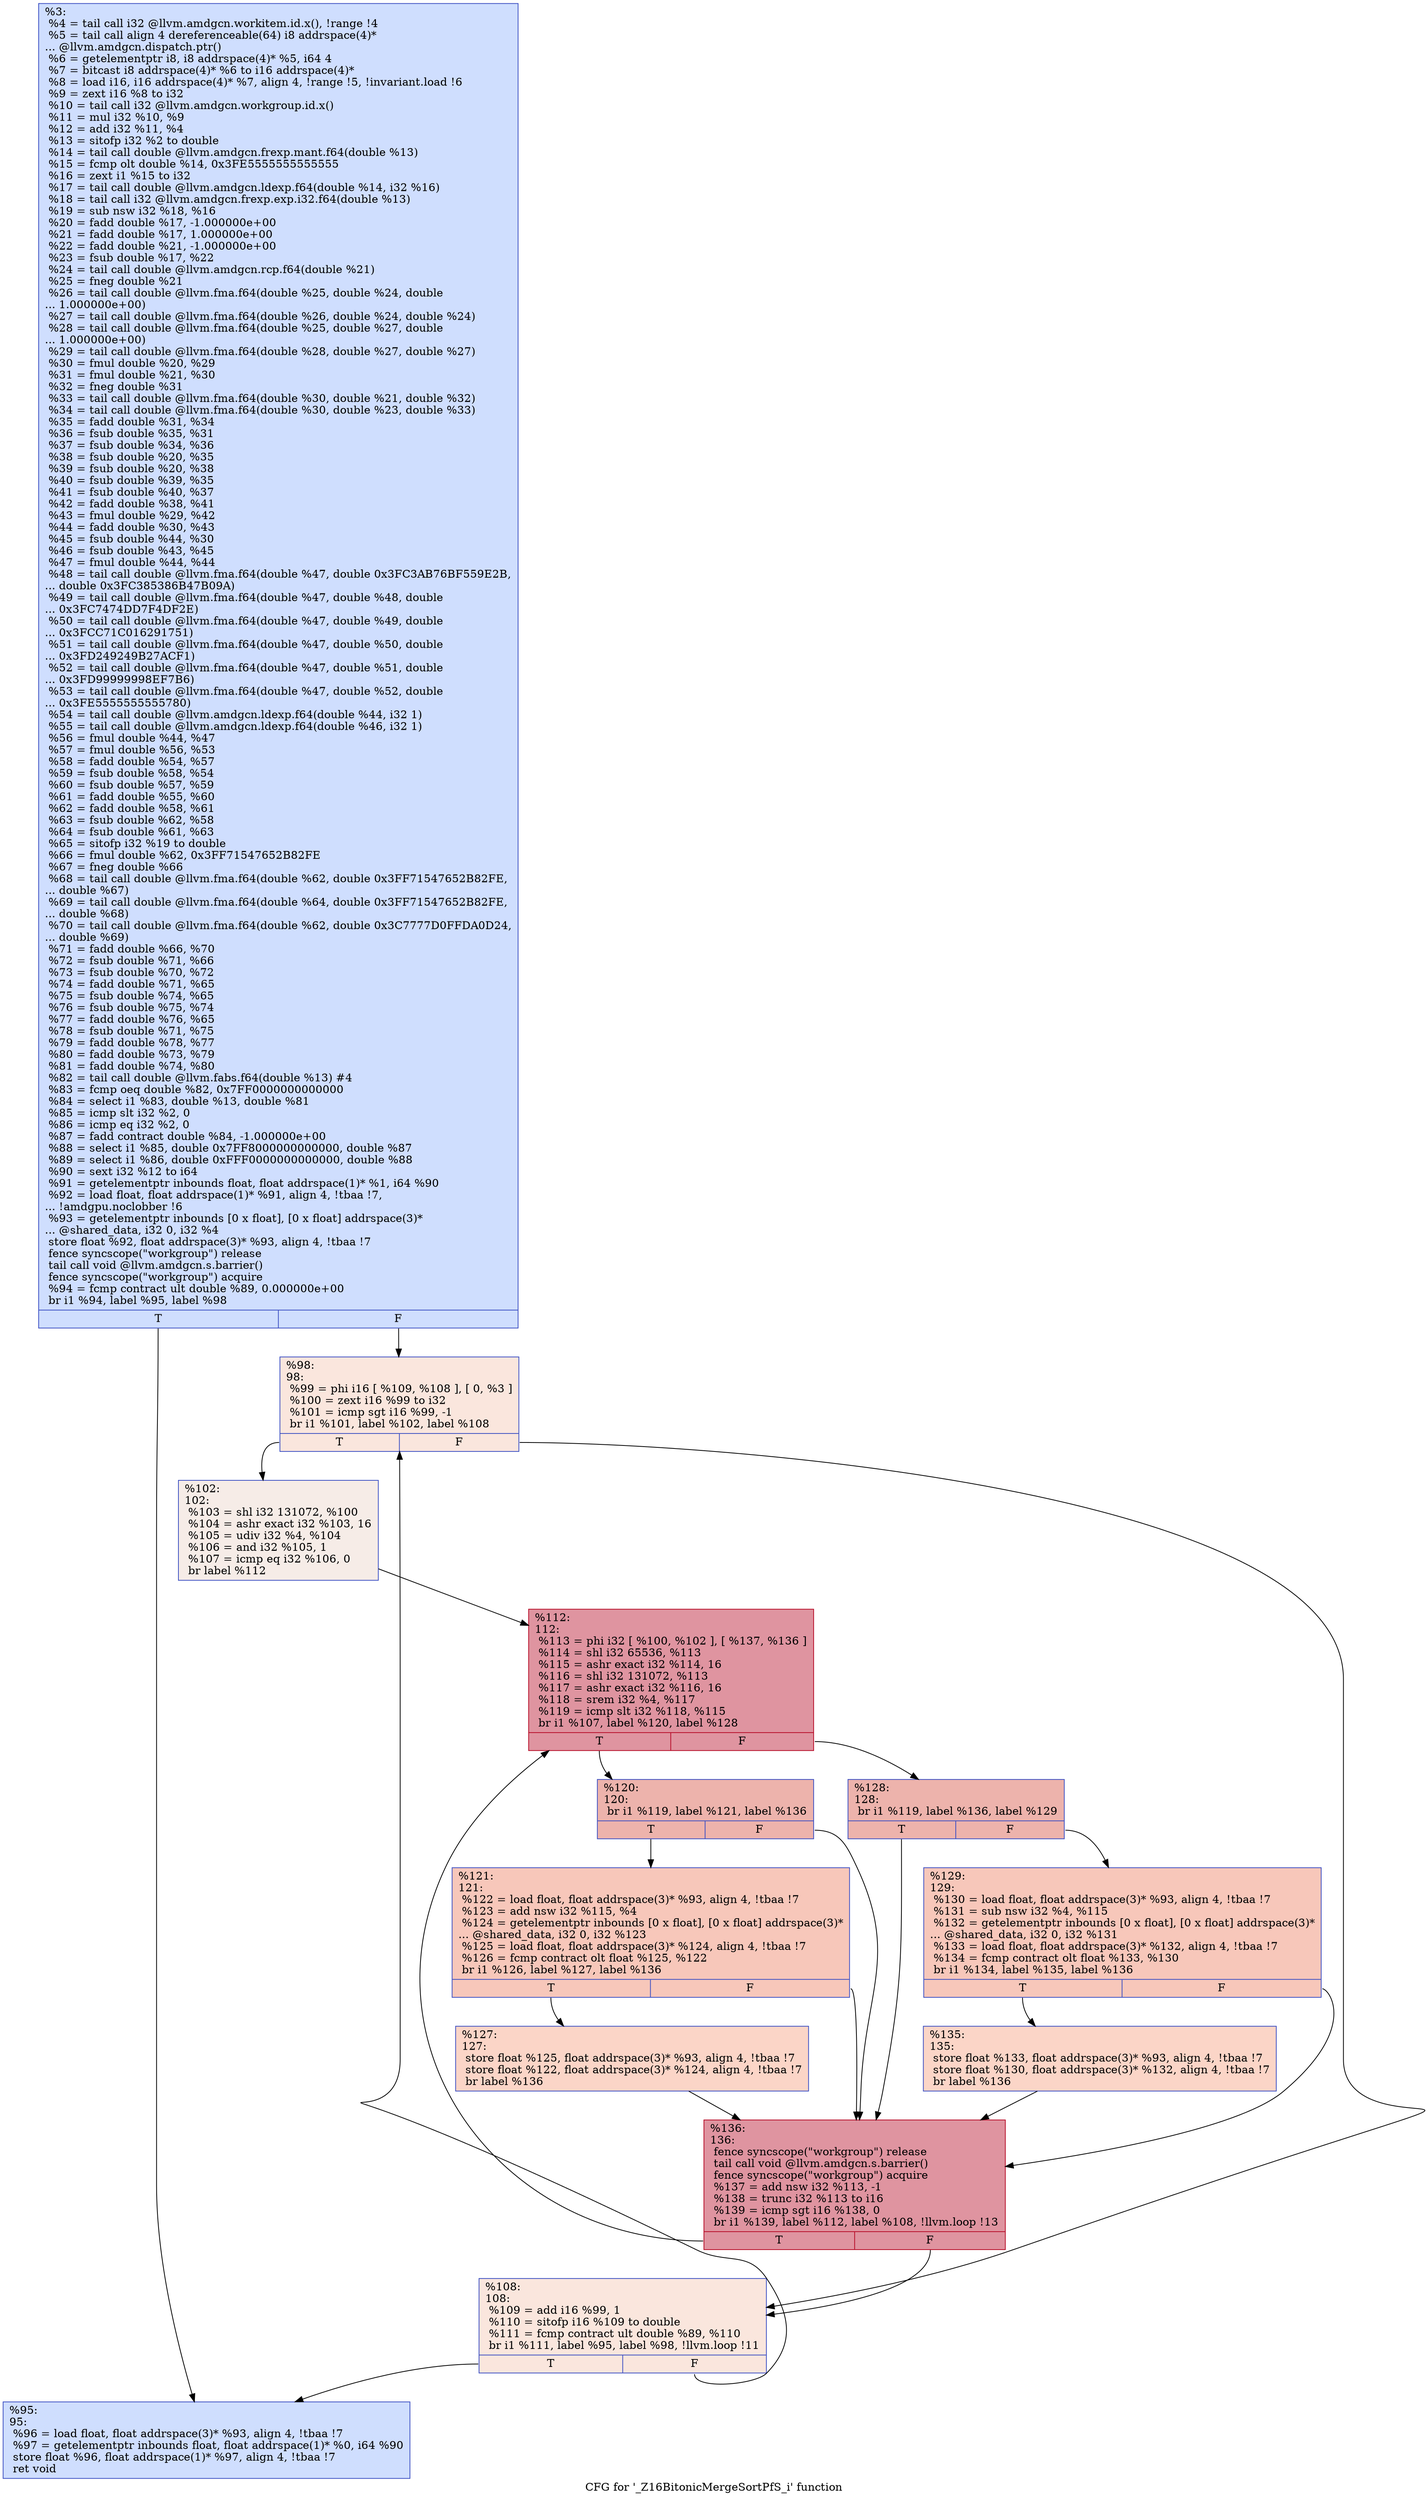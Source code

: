 digraph "CFG for '_Z16BitonicMergeSortPfS_i' function" {
	label="CFG for '_Z16BitonicMergeSortPfS_i' function";

	Node0x63ed580 [shape=record,color="#3d50c3ff", style=filled, fillcolor="#93b5fe70",label="{%3:\l  %4 = tail call i32 @llvm.amdgcn.workitem.id.x(), !range !4\l  %5 = tail call align 4 dereferenceable(64) i8 addrspace(4)*\l... @llvm.amdgcn.dispatch.ptr()\l  %6 = getelementptr i8, i8 addrspace(4)* %5, i64 4\l  %7 = bitcast i8 addrspace(4)* %6 to i16 addrspace(4)*\l  %8 = load i16, i16 addrspace(4)* %7, align 4, !range !5, !invariant.load !6\l  %9 = zext i16 %8 to i32\l  %10 = tail call i32 @llvm.amdgcn.workgroup.id.x()\l  %11 = mul i32 %10, %9\l  %12 = add i32 %11, %4\l  %13 = sitofp i32 %2 to double\l  %14 = tail call double @llvm.amdgcn.frexp.mant.f64(double %13)\l  %15 = fcmp olt double %14, 0x3FE5555555555555\l  %16 = zext i1 %15 to i32\l  %17 = tail call double @llvm.amdgcn.ldexp.f64(double %14, i32 %16)\l  %18 = tail call i32 @llvm.amdgcn.frexp.exp.i32.f64(double %13)\l  %19 = sub nsw i32 %18, %16\l  %20 = fadd double %17, -1.000000e+00\l  %21 = fadd double %17, 1.000000e+00\l  %22 = fadd double %21, -1.000000e+00\l  %23 = fsub double %17, %22\l  %24 = tail call double @llvm.amdgcn.rcp.f64(double %21)\l  %25 = fneg double %21\l  %26 = tail call double @llvm.fma.f64(double %25, double %24, double\l... 1.000000e+00)\l  %27 = tail call double @llvm.fma.f64(double %26, double %24, double %24)\l  %28 = tail call double @llvm.fma.f64(double %25, double %27, double\l... 1.000000e+00)\l  %29 = tail call double @llvm.fma.f64(double %28, double %27, double %27)\l  %30 = fmul double %20, %29\l  %31 = fmul double %21, %30\l  %32 = fneg double %31\l  %33 = tail call double @llvm.fma.f64(double %30, double %21, double %32)\l  %34 = tail call double @llvm.fma.f64(double %30, double %23, double %33)\l  %35 = fadd double %31, %34\l  %36 = fsub double %35, %31\l  %37 = fsub double %34, %36\l  %38 = fsub double %20, %35\l  %39 = fsub double %20, %38\l  %40 = fsub double %39, %35\l  %41 = fsub double %40, %37\l  %42 = fadd double %38, %41\l  %43 = fmul double %29, %42\l  %44 = fadd double %30, %43\l  %45 = fsub double %44, %30\l  %46 = fsub double %43, %45\l  %47 = fmul double %44, %44\l  %48 = tail call double @llvm.fma.f64(double %47, double 0x3FC3AB76BF559E2B,\l... double 0x3FC385386B47B09A)\l  %49 = tail call double @llvm.fma.f64(double %47, double %48, double\l... 0x3FC7474DD7F4DF2E)\l  %50 = tail call double @llvm.fma.f64(double %47, double %49, double\l... 0x3FCC71C016291751)\l  %51 = tail call double @llvm.fma.f64(double %47, double %50, double\l... 0x3FD249249B27ACF1)\l  %52 = tail call double @llvm.fma.f64(double %47, double %51, double\l... 0x3FD99999998EF7B6)\l  %53 = tail call double @llvm.fma.f64(double %47, double %52, double\l... 0x3FE5555555555780)\l  %54 = tail call double @llvm.amdgcn.ldexp.f64(double %44, i32 1)\l  %55 = tail call double @llvm.amdgcn.ldexp.f64(double %46, i32 1)\l  %56 = fmul double %44, %47\l  %57 = fmul double %56, %53\l  %58 = fadd double %54, %57\l  %59 = fsub double %58, %54\l  %60 = fsub double %57, %59\l  %61 = fadd double %55, %60\l  %62 = fadd double %58, %61\l  %63 = fsub double %62, %58\l  %64 = fsub double %61, %63\l  %65 = sitofp i32 %19 to double\l  %66 = fmul double %62, 0x3FF71547652B82FE\l  %67 = fneg double %66\l  %68 = tail call double @llvm.fma.f64(double %62, double 0x3FF71547652B82FE,\l... double %67)\l  %69 = tail call double @llvm.fma.f64(double %64, double 0x3FF71547652B82FE,\l... double %68)\l  %70 = tail call double @llvm.fma.f64(double %62, double 0x3C7777D0FFDA0D24,\l... double %69)\l  %71 = fadd double %66, %70\l  %72 = fsub double %71, %66\l  %73 = fsub double %70, %72\l  %74 = fadd double %71, %65\l  %75 = fsub double %74, %65\l  %76 = fsub double %75, %74\l  %77 = fadd double %76, %65\l  %78 = fsub double %71, %75\l  %79 = fadd double %78, %77\l  %80 = fadd double %73, %79\l  %81 = fadd double %74, %80\l  %82 = tail call double @llvm.fabs.f64(double %13) #4\l  %83 = fcmp oeq double %82, 0x7FF0000000000000\l  %84 = select i1 %83, double %13, double %81\l  %85 = icmp slt i32 %2, 0\l  %86 = icmp eq i32 %2, 0\l  %87 = fadd contract double %84, -1.000000e+00\l  %88 = select i1 %85, double 0x7FF8000000000000, double %87\l  %89 = select i1 %86, double 0xFFF0000000000000, double %88\l  %90 = sext i32 %12 to i64\l  %91 = getelementptr inbounds float, float addrspace(1)* %1, i64 %90\l  %92 = load float, float addrspace(1)* %91, align 4, !tbaa !7,\l... !amdgpu.noclobber !6\l  %93 = getelementptr inbounds [0 x float], [0 x float] addrspace(3)*\l... @shared_data, i32 0, i32 %4\l  store float %92, float addrspace(3)* %93, align 4, !tbaa !7\l  fence syncscope(\"workgroup\") release\l  tail call void @llvm.amdgcn.s.barrier()\l  fence syncscope(\"workgroup\") acquire\l  %94 = fcmp contract ult double %89, 0.000000e+00\l  br i1 %94, label %95, label %98\l|{<s0>T|<s1>F}}"];
	Node0x63ed580:s0 -> Node0x63f58f0;
	Node0x63ed580:s1 -> Node0x63f5980;
	Node0x63f58f0 [shape=record,color="#3d50c3ff", style=filled, fillcolor="#93b5fe70",label="{%95:\l95:                                               \l  %96 = load float, float addrspace(3)* %93, align 4, !tbaa !7\l  %97 = getelementptr inbounds float, float addrspace(1)* %0, i64 %90\l  store float %96, float addrspace(1)* %97, align 4, !tbaa !7\l  ret void\l}"];
	Node0x63f5980 [shape=record,color="#3d50c3ff", style=filled, fillcolor="#f3c7b170",label="{%98:\l98:                                               \l  %99 = phi i16 [ %109, %108 ], [ 0, %3 ]\l  %100 = zext i16 %99 to i32\l  %101 = icmp sgt i16 %99, -1\l  br i1 %101, label %102, label %108\l|{<s0>T|<s1>F}}"];
	Node0x63f5980:s0 -> Node0x63f5f10;
	Node0x63f5980:s1 -> Node0x63f5cb0;
	Node0x63f5f10 [shape=record,color="#3d50c3ff", style=filled, fillcolor="#ead5c970",label="{%102:\l102:                                              \l  %103 = shl i32 131072, %100\l  %104 = ashr exact i32 %103, 16\l  %105 = udiv i32 %4, %104\l  %106 = and i32 %105, 1\l  %107 = icmp eq i32 %106, 0\l  br label %112\l}"];
	Node0x63f5f10 -> Node0x63f6380;
	Node0x63f5cb0 [shape=record,color="#3d50c3ff", style=filled, fillcolor="#f3c7b170",label="{%108:\l108:                                              \l  %109 = add i16 %99, 1\l  %110 = sitofp i16 %109 to double\l  %111 = fcmp contract ult double %89, %110\l  br i1 %111, label %95, label %98, !llvm.loop !11\l|{<s0>T|<s1>F}}"];
	Node0x63f5cb0:s0 -> Node0x63f58f0;
	Node0x63f5cb0:s1 -> Node0x63f5980;
	Node0x63f6380 [shape=record,color="#b70d28ff", style=filled, fillcolor="#b70d2870",label="{%112:\l112:                                              \l  %113 = phi i32 [ %100, %102 ], [ %137, %136 ]\l  %114 = shl i32 65536, %113\l  %115 = ashr exact i32 %114, 16\l  %116 = shl i32 131072, %113\l  %117 = ashr exact i32 %116, 16\l  %118 = srem i32 %4, %117\l  %119 = icmp slt i32 %118, %115\l  br i1 %107, label %120, label %128\l|{<s0>T|<s1>F}}"];
	Node0x63f6380:s0 -> Node0x63f6c40;
	Node0x63f6380:s1 -> Node0x63f6cd0;
	Node0x63f6c40 [shape=record,color="#3d50c3ff", style=filled, fillcolor="#d6524470",label="{%120:\l120:                                              \l  br i1 %119, label %121, label %136\l|{<s0>T|<s1>F}}"];
	Node0x63f6c40:s0 -> Node0x63f6e10;
	Node0x63f6c40:s1 -> Node0x63f6770;
	Node0x63f6e10 [shape=record,color="#3d50c3ff", style=filled, fillcolor="#ec7f6370",label="{%121:\l121:                                              \l  %122 = load float, float addrspace(3)* %93, align 4, !tbaa !7\l  %123 = add nsw i32 %115, %4\l  %124 = getelementptr inbounds [0 x float], [0 x float] addrspace(3)*\l... @shared_data, i32 0, i32 %123\l  %125 = load float, float addrspace(3)* %124, align 4, !tbaa !7\l  %126 = fcmp contract olt float %125, %122\l  br i1 %126, label %127, label %136\l|{<s0>T|<s1>F}}"];
	Node0x63f6e10:s0 -> Node0x63f7200;
	Node0x63f6e10:s1 -> Node0x63f6770;
	Node0x63f7200 [shape=record,color="#3d50c3ff", style=filled, fillcolor="#f5a08170",label="{%127:\l127:                                              \l  store float %125, float addrspace(3)* %93, align 4, !tbaa !7\l  store float %122, float addrspace(3)* %124, align 4, !tbaa !7\l  br label %136\l}"];
	Node0x63f7200 -> Node0x63f6770;
	Node0x63f6cd0 [shape=record,color="#3d50c3ff", style=filled, fillcolor="#d6524470",label="{%128:\l128:                                              \l  br i1 %119, label %136, label %129\l|{<s0>T|<s1>F}}"];
	Node0x63f6cd0:s0 -> Node0x63f6770;
	Node0x63f6cd0:s1 -> Node0x63f2ff0;
	Node0x63f2ff0 [shape=record,color="#3d50c3ff", style=filled, fillcolor="#ec7f6370",label="{%129:\l129:                                              \l  %130 = load float, float addrspace(3)* %93, align 4, !tbaa !7\l  %131 = sub nsw i32 %4, %115\l  %132 = getelementptr inbounds [0 x float], [0 x float] addrspace(3)*\l... @shared_data, i32 0, i32 %131\l  %133 = load float, float addrspace(3)* %132, align 4, !tbaa !7\l  %134 = fcmp contract olt float %133, %130\l  br i1 %134, label %135, label %136\l|{<s0>T|<s1>F}}"];
	Node0x63f2ff0:s0 -> Node0x63f33b0;
	Node0x63f2ff0:s1 -> Node0x63f6770;
	Node0x63f33b0 [shape=record,color="#3d50c3ff", style=filled, fillcolor="#f5a08170",label="{%135:\l135:                                              \l  store float %133, float addrspace(3)* %93, align 4, !tbaa !7\l  store float %130, float addrspace(3)* %132, align 4, !tbaa !7\l  br label %136\l}"];
	Node0x63f33b0 -> Node0x63f6770;
	Node0x63f6770 [shape=record,color="#b70d28ff", style=filled, fillcolor="#b70d2870",label="{%136:\l136:                                              \l  fence syncscope(\"workgroup\") release\l  tail call void @llvm.amdgcn.s.barrier()\l  fence syncscope(\"workgroup\") acquire\l  %137 = add nsw i32 %113, -1\l  %138 = trunc i32 %113 to i16\l  %139 = icmp sgt i16 %138, 0\l  br i1 %139, label %112, label %108, !llvm.loop !13\l|{<s0>T|<s1>F}}"];
	Node0x63f6770:s0 -> Node0x63f6380;
	Node0x63f6770:s1 -> Node0x63f5cb0;
}
